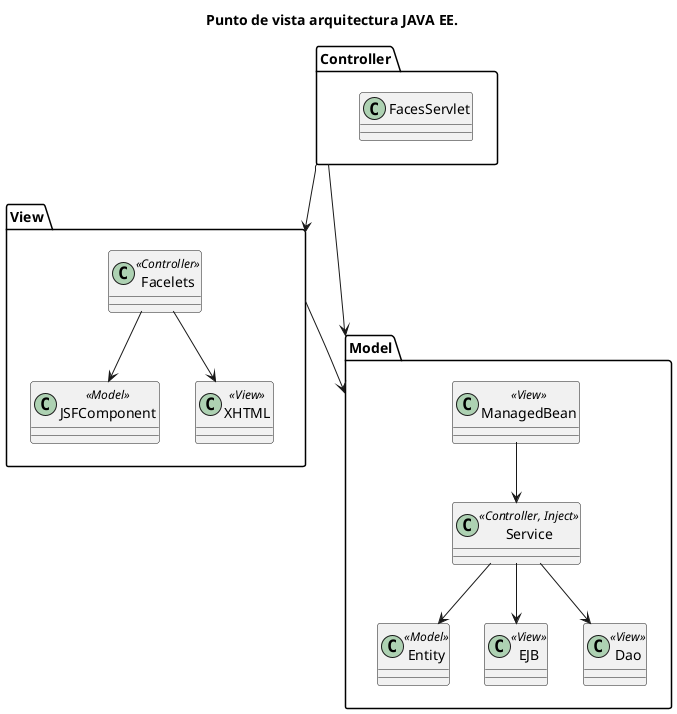 @startuml

title Punto de vista arquitectura JAVA EE.

Package Controller{
class FacesServlet
}

Package Model{
class  ManagedBean<<View>>
class Service<<Controller, Inject>>
class Entity<<Model>>
class EJB<<View>>
class Dao<<View>>
}
ManagedBean --> Service
Service --> Entity
Service --> Dao
Service --> EJB

Package View{
class Facelets<<Controller>>
class JSFComponent<<Model>>
class XHTML<<View>>
Facelets --> JSFComponent
Facelets --> XHTML
}

Controller --> View
Controller --> Model
View --> Model
@enduml